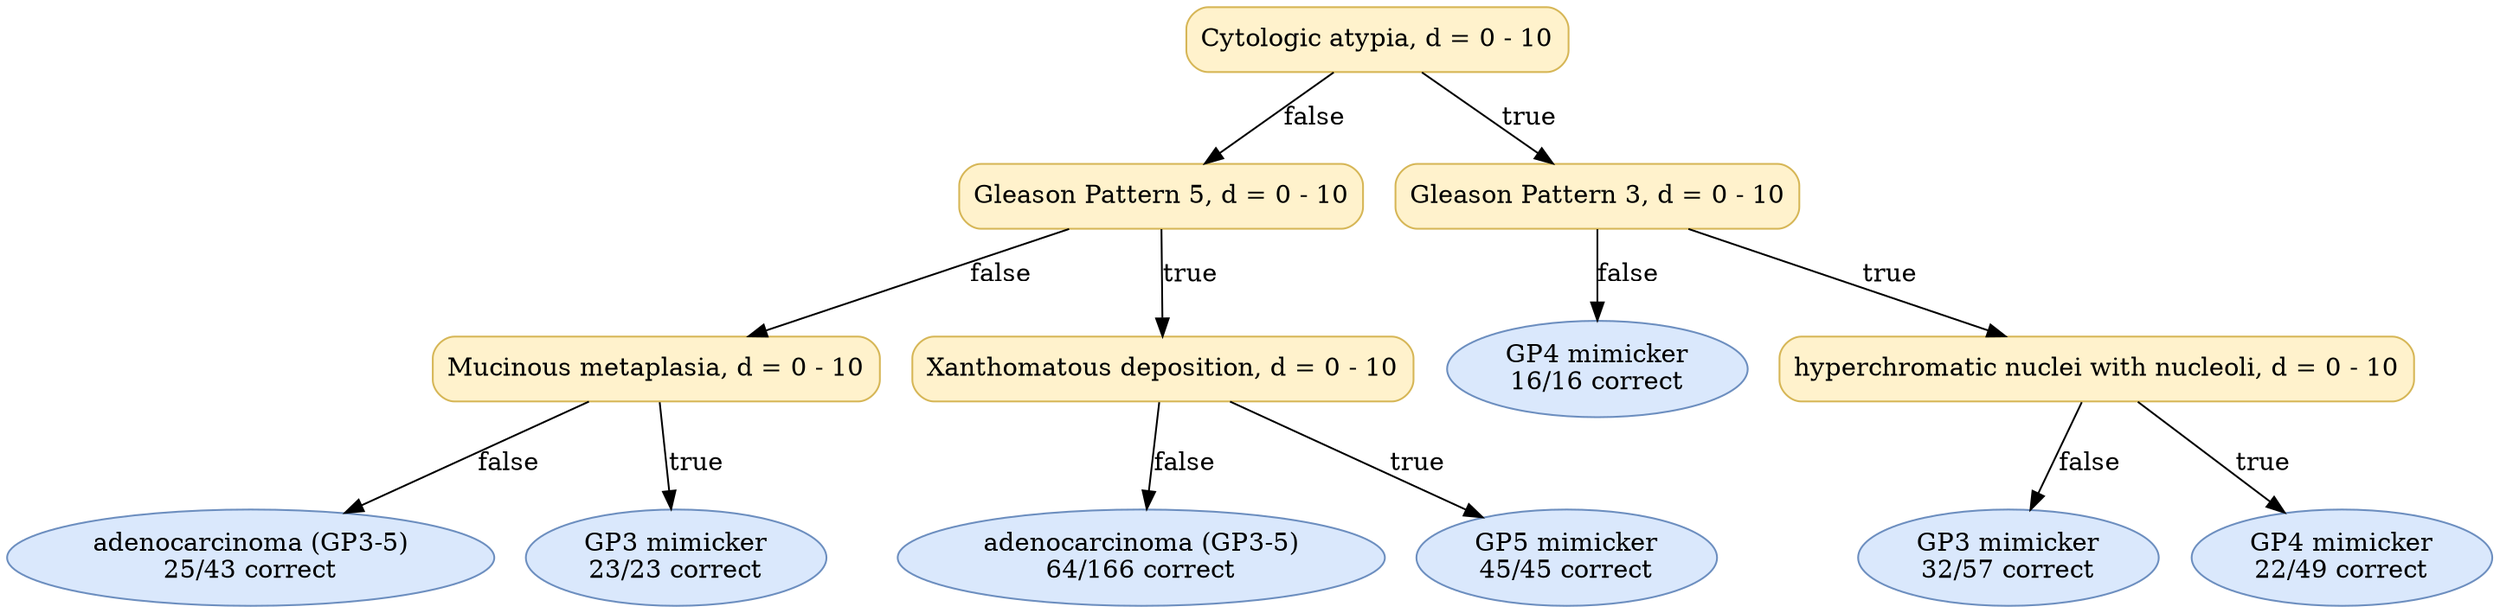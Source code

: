 digraph "DT" {
fontname="Times-Roman";
label="";
node [fontname="Times-Roman"];
Node1 [color="#D6B656", fillcolor="#FFF2CC", label="Cytologic atypia, d = 0 - 10", shape="box", style="rounded,filled"];
Node2 [color="#D6B656", fillcolor="#FFF2CC", label="Gleason Pattern 5, d = 0 - 10", shape="box", style="rounded,filled"];
Node3 [color="#D6B656", fillcolor="#FFF2CC", label="Mucinous metaplasia, d = 0 - 10", shape="box", style="rounded,filled"];
Node4 [color="#6C8EBF", fillcolor="#DAE8FC", label=<adenocarcinoma (GP3-5)<br/>25/43 correct>, shape="ellipse", style="rounded,filled"];
Node5 [color="#6C8EBF", fillcolor="#DAE8FC", label=<GP3 mimicker<br/>23/23 correct>, shape="ellipse", style="rounded,filled"];
Node6 [color="#D6B656", fillcolor="#FFF2CC", label="Xanthomatous deposition, d = 0 - 10", shape="box", style="rounded,filled"];
Node7 [color="#6C8EBF", fillcolor="#DAE8FC", label=<adenocarcinoma (GP3-5)<br/>64/166 correct>, shape="ellipse", style="rounded,filled"];
Node8 [color="#6C8EBF", fillcolor="#DAE8FC", label=<GP5 mimicker<br/>45/45 correct>, shape="ellipse", style="rounded,filled"];
Node9 [color="#D6B656", fillcolor="#FFF2CC", label="Gleason Pattern 3, d = 0 - 10", shape="box", style="rounded,filled"];
Node10 [color="#6C8EBF", fillcolor="#DAE8FC", label=<GP4 mimicker<br/>16/16 correct>, shape="ellipse", style="rounded,filled"];
Node11 [color="#D6B656", fillcolor="#FFF2CC", label="hyperchromatic nuclei with nucleoli, d = 0 - 10", shape="box", style="rounded,filled"];
Node12 [color="#6C8EBF", fillcolor="#DAE8FC", label=<GP3 mimicker<br/>32/57 correct>, shape="ellipse", style="rounded,filled"];
Node13 [color="#6C8EBF", fillcolor="#DAE8FC", label=<GP4 mimicker<br/>22/49 correct>, shape="ellipse", style="rounded,filled"];
Node1 -> Node2  [key=0, label="false"];
Node1 -> Node9  [key=0, label="true"];
Node2 -> Node3  [key=0, label="false"];
Node2 -> Node6  [key=0, label="true"];
Node3 -> Node4  [key=0, label="false"];
Node3 -> Node5  [key=0, label="true"];
Node6 -> Node7  [key=0, label="false"];
Node6 -> Node8  [key=0, label="true"];
Node9 -> Node10  [key=0, label="false"];
Node9 -> Node11  [key=0, label="true"];
Node11 -> Node12  [key=0, label="false"];
Node11 -> Node13  [key=0, label="true"];
}
